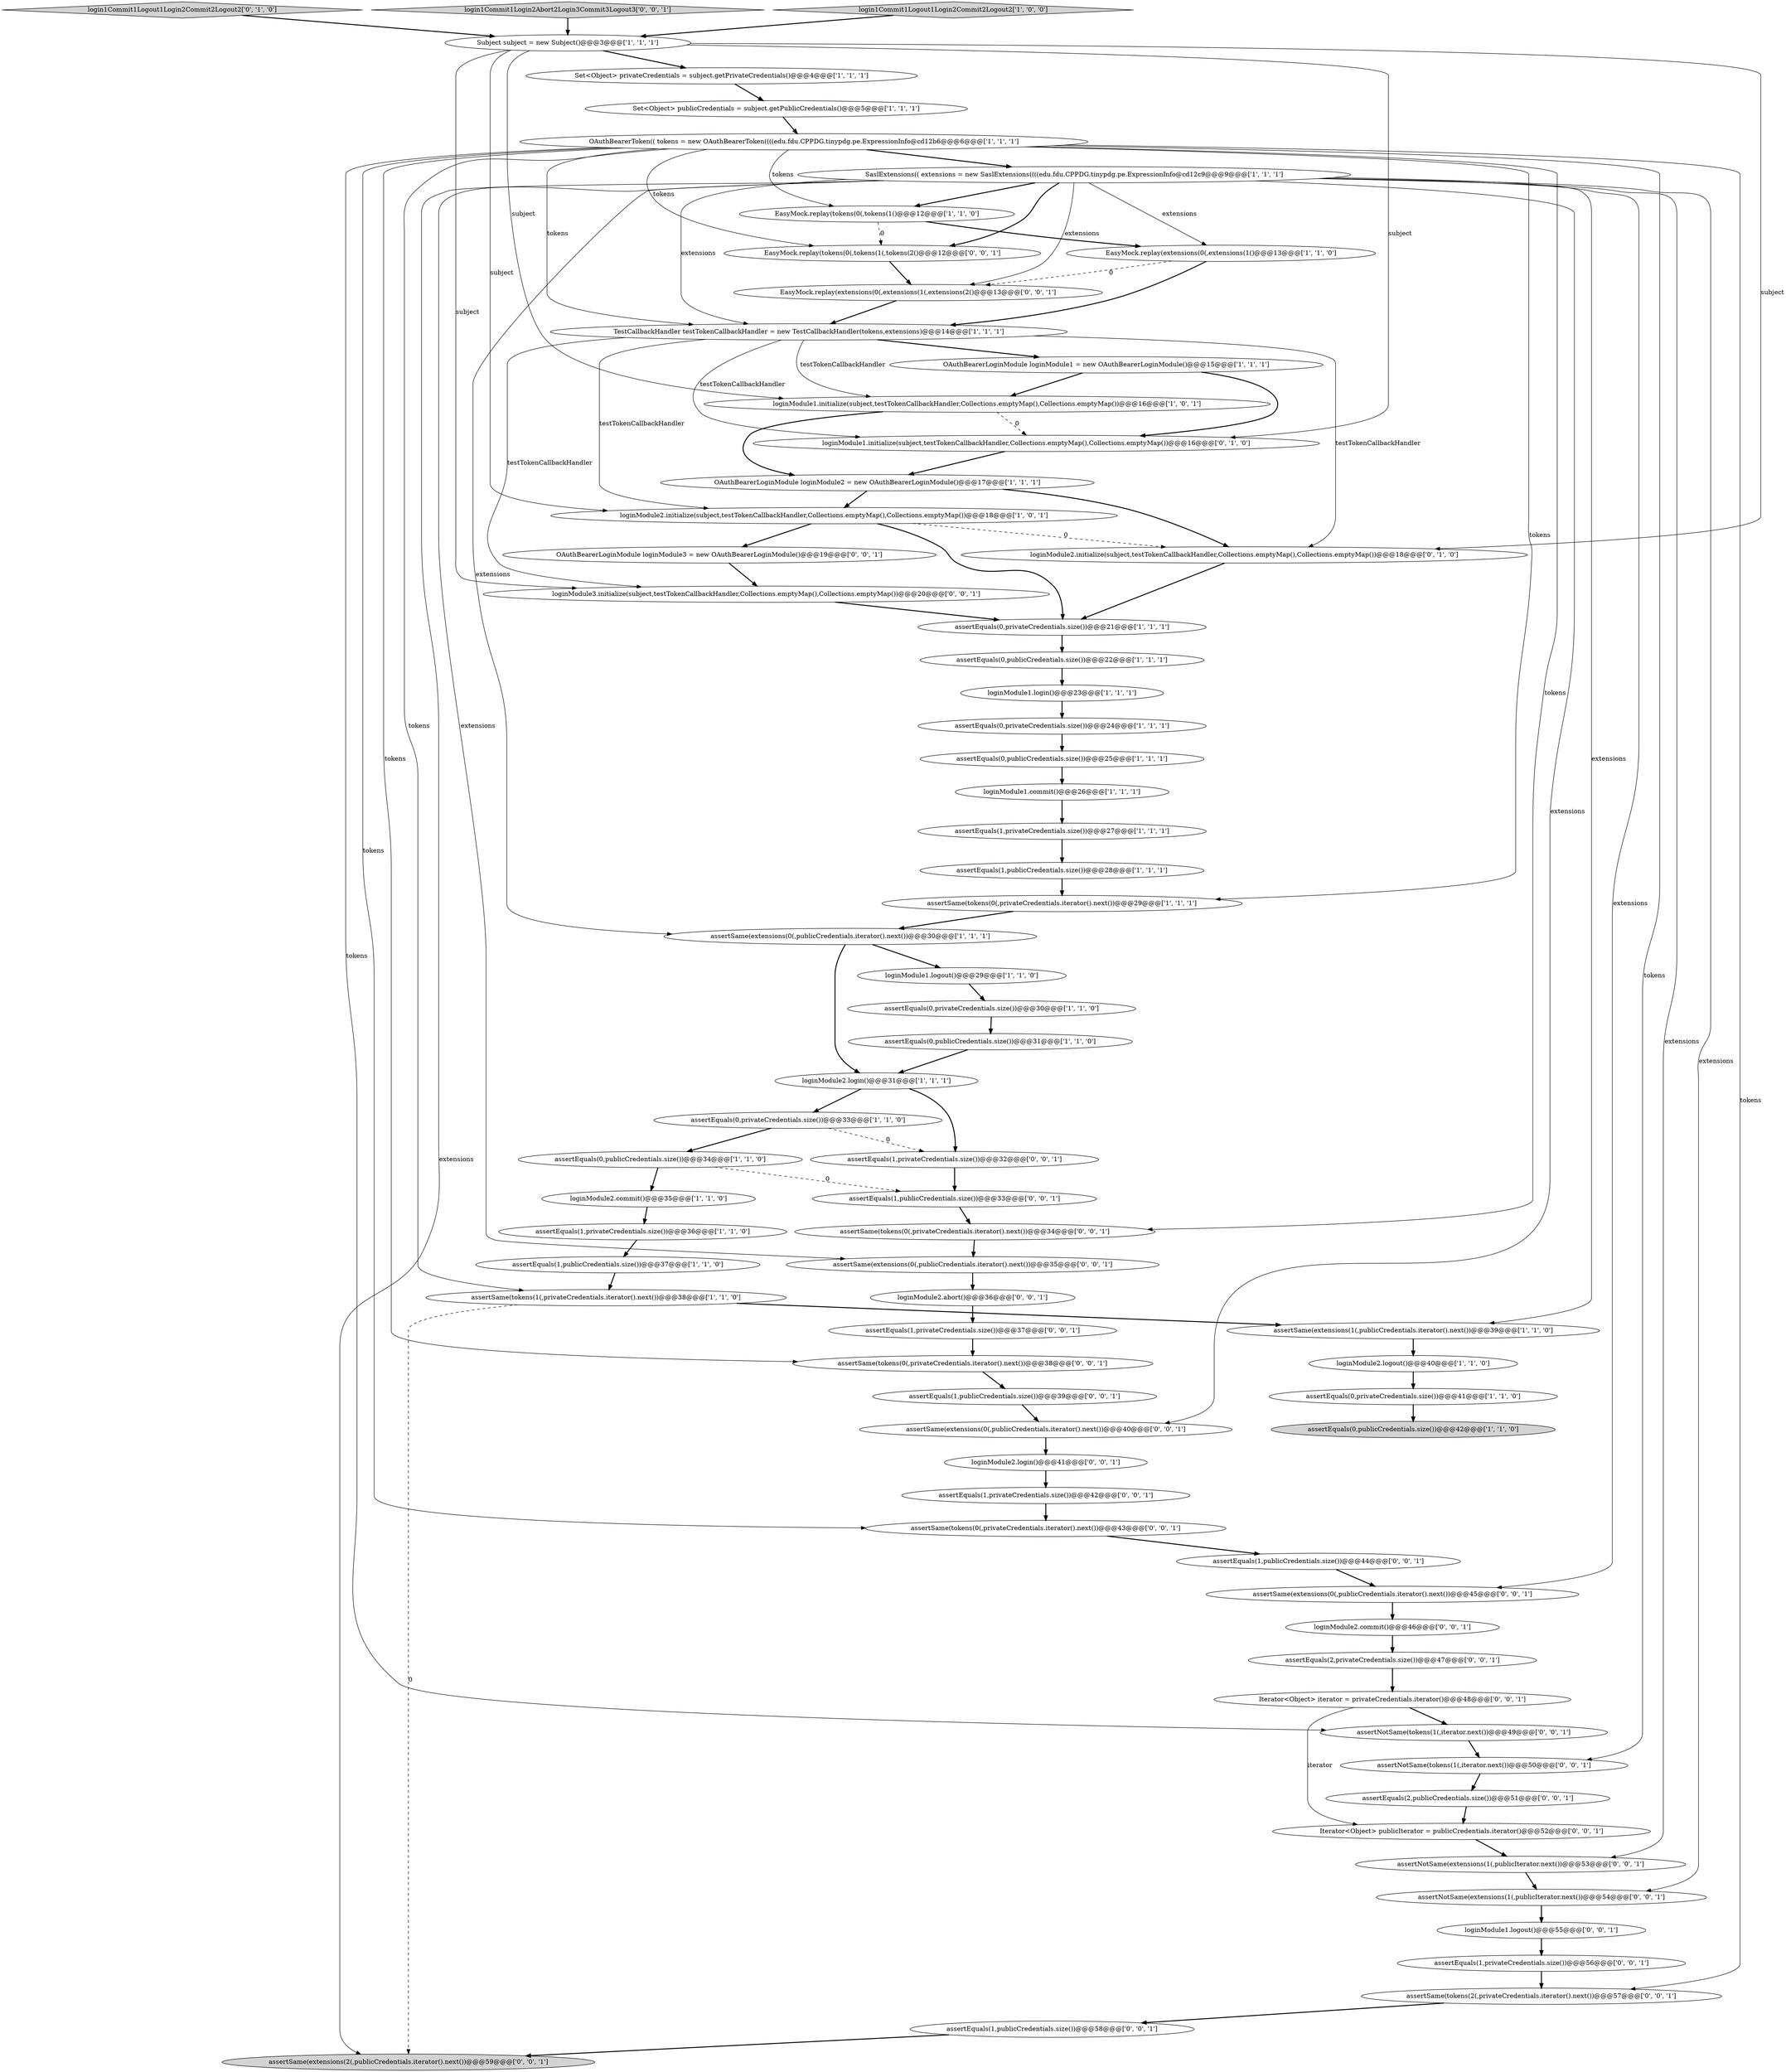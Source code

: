 digraph {
46 [style = filled, label = "Iterator<Object> publicIterator = publicCredentials.iterator()@@@52@@@['0', '0', '1']", fillcolor = white, shape = ellipse image = "AAA0AAABBB3BBB"];
56 [style = filled, label = "OAuthBearerLoginModule loginModule3 = new OAuthBearerLoginModule()@@@19@@@['0', '0', '1']", fillcolor = white, shape = ellipse image = "AAA0AAABBB3BBB"];
66 [style = filled, label = "assertEquals(1,privateCredentials.size())@@@37@@@['0', '0', '1']", fillcolor = white, shape = ellipse image = "AAA0AAABBB3BBB"];
37 [style = filled, label = "login1Commit1Logout1Login2Commit2Logout2['0', '1', '0']", fillcolor = lightgray, shape = diamond image = "AAA0AAABBB2BBB"];
1 [style = filled, label = "assertSame(extensions(1(,publicCredentials.iterator().next())@@@39@@@['1', '1', '0']", fillcolor = white, shape = ellipse image = "AAA0AAABBB1BBB"];
30 [style = filled, label = "Set<Object> publicCredentials = subject.getPublicCredentials()@@@5@@@['1', '1', '1']", fillcolor = white, shape = ellipse image = "AAA0AAABBB1BBB"];
4 [style = filled, label = "loginModule1.login()@@@23@@@['1', '1', '1']", fillcolor = white, shape = ellipse image = "AAA0AAABBB1BBB"];
31 [style = filled, label = "SaslExtensions(( extensions = new SaslExtensions((((edu.fdu.CPPDG.tinypdg.pe.ExpressionInfo@cd12c9@@@9@@@['1', '1', '1']", fillcolor = white, shape = ellipse image = "AAA0AAABBB1BBB"];
60 [style = filled, label = "assertSame(tokens(0(,privateCredentials.iterator().next())@@@43@@@['0', '0', '1']", fillcolor = white, shape = ellipse image = "AAA0AAABBB3BBB"];
63 [style = filled, label = "assertSame(tokens(2(,privateCredentials.iterator().next())@@@57@@@['0', '0', '1']", fillcolor = white, shape = ellipse image = "AAA0AAABBB3BBB"];
65 [style = filled, label = "assertSame(extensions(0(,publicCredentials.iterator().next())@@@45@@@['0', '0', '1']", fillcolor = white, shape = ellipse image = "AAA0AAABBB3BBB"];
67 [style = filled, label = "login1Commit1Login2Abort2Login3Commit3Logout3['0', '0', '1']", fillcolor = lightgray, shape = diamond image = "AAA0AAABBB3BBB"];
71 [style = filled, label = "assertSame(extensions(2(,publicCredentials.iterator().next())@@@59@@@['0', '0', '1']", fillcolor = lightgray, shape = ellipse image = "AAA0AAABBB3BBB"];
12 [style = filled, label = "assertEquals(1,publicCredentials.size())@@@37@@@['1', '1', '0']", fillcolor = white, shape = ellipse image = "AAA0AAABBB1BBB"];
7 [style = filled, label = "Set<Object> privateCredentials = subject.getPrivateCredentials()@@@4@@@['1', '1', '1']", fillcolor = white, shape = ellipse image = "AAA0AAABBB1BBB"];
26 [style = filled, label = "loginModule2.initialize(subject,testTokenCallbackHandler,Collections.emptyMap(),Collections.emptyMap())@@@18@@@['1', '0', '1']", fillcolor = white, shape = ellipse image = "AAA0AAABBB1BBB"];
61 [style = filled, label = "assertSame(extensions(0(,publicCredentials.iterator().next())@@@35@@@['0', '0', '1']", fillcolor = white, shape = ellipse image = "AAA0AAABBB3BBB"];
51 [style = filled, label = "assertNotSame(extensions(1(,publicIterator.next())@@@54@@@['0', '0', '1']", fillcolor = white, shape = ellipse image = "AAA0AAABBB3BBB"];
29 [style = filled, label = "assertEquals(0,privateCredentials.size())@@@30@@@['1', '1', '0']", fillcolor = white, shape = ellipse image = "AAA0AAABBB1BBB"];
32 [style = filled, label = "loginModule1.logout()@@@29@@@['1', '1', '0']", fillcolor = white, shape = ellipse image = "AAA0AAABBB1BBB"];
55 [style = filled, label = "assertEquals(1,privateCredentials.size())@@@42@@@['0', '0', '1']", fillcolor = white, shape = ellipse image = "AAA0AAABBB3BBB"];
35 [style = filled, label = "EasyMock.replay(tokens(0(,tokens(1()@@@12@@@['1', '1', '0']", fillcolor = white, shape = ellipse image = "AAA0AAABBB1BBB"];
62 [style = filled, label = "assertNotSame(extensions(1(,publicIterator.next())@@@53@@@['0', '0', '1']", fillcolor = white, shape = ellipse image = "AAA0AAABBB3BBB"];
48 [style = filled, label = "assertEquals(2,publicCredentials.size())@@@51@@@['0', '0', '1']", fillcolor = white, shape = ellipse image = "AAA0AAABBB3BBB"];
22 [style = filled, label = "assertEquals(1,privateCredentials.size())@@@36@@@['1', '1', '0']", fillcolor = white, shape = ellipse image = "AAA0AAABBB1BBB"];
8 [style = filled, label = "loginModule2.commit()@@@35@@@['1', '1', '0']", fillcolor = white, shape = ellipse image = "AAA0AAABBB1BBB"];
40 [style = filled, label = "EasyMock.replay(extensions(0(,extensions(1(,extensions(2()@@@13@@@['0', '0', '1']", fillcolor = white, shape = ellipse image = "AAA0AAABBB3BBB"];
47 [style = filled, label = "loginModule3.initialize(subject,testTokenCallbackHandler,Collections.emptyMap(),Collections.emptyMap())@@@20@@@['0', '0', '1']", fillcolor = white, shape = ellipse image = "AAA0AAABBB3BBB"];
23 [style = filled, label = "assertEquals(1,privateCredentials.size())@@@27@@@['1', '1', '1']", fillcolor = white, shape = ellipse image = "AAA0AAABBB1BBB"];
44 [style = filled, label = "loginModule2.commit()@@@46@@@['0', '0', '1']", fillcolor = white, shape = ellipse image = "AAA0AAABBB3BBB"];
16 [style = filled, label = "assertEquals(0,publicCredentials.size())@@@25@@@['1', '1', '1']", fillcolor = white, shape = ellipse image = "AAA0AAABBB1BBB"];
43 [style = filled, label = "assertEquals(1,publicCredentials.size())@@@44@@@['0', '0', '1']", fillcolor = white, shape = ellipse image = "AAA0AAABBB3BBB"];
3 [style = filled, label = "assertSame(tokens(1(,privateCredentials.iterator().next())@@@38@@@['1', '1', '0']", fillcolor = white, shape = ellipse image = "AAA0AAABBB1BBB"];
39 [style = filled, label = "loginModule2.initialize(subject,testTokenCallbackHandler,Collections.emptyMap(),Collections.emptyMap())@@@18@@@['0', '1', '0']", fillcolor = white, shape = ellipse image = "AAA1AAABBB2BBB"];
41 [style = filled, label = "assertSame(tokens(0(,privateCredentials.iterator().next())@@@38@@@['0', '0', '1']", fillcolor = white, shape = ellipse image = "AAA0AAABBB3BBB"];
64 [style = filled, label = "assertEquals(1,publicCredentials.size())@@@58@@@['0', '0', '1']", fillcolor = white, shape = ellipse image = "AAA0AAABBB3BBB"];
24 [style = filled, label = "OAuthBearerToken(( tokens = new OAuthBearerToken((((edu.fdu.CPPDG.tinypdg.pe.ExpressionInfo@cd12b6@@@6@@@['1', '1', '1']", fillcolor = white, shape = ellipse image = "AAA0AAABBB1BBB"];
27 [style = filled, label = "assertEquals(0,publicCredentials.size())@@@34@@@['1', '1', '0']", fillcolor = white, shape = ellipse image = "AAA0AAABBB1BBB"];
17 [style = filled, label = "assertEquals(0,privateCredentials.size())@@@21@@@['1', '1', '1']", fillcolor = white, shape = ellipse image = "AAA0AAABBB1BBB"];
36 [style = filled, label = "OAuthBearerLoginModule loginModule2 = new OAuthBearerLoginModule()@@@17@@@['1', '1', '1']", fillcolor = white, shape = ellipse image = "AAA0AAABBB1BBB"];
28 [style = filled, label = "OAuthBearerLoginModule loginModule1 = new OAuthBearerLoginModule()@@@15@@@['1', '1', '1']", fillcolor = white, shape = ellipse image = "AAA0AAABBB1BBB"];
38 [style = filled, label = "loginModule1.initialize(subject,testTokenCallbackHandler,Collections.emptyMap(),Collections.emptyMap())@@@16@@@['0', '1', '0']", fillcolor = white, shape = ellipse image = "AAA1AAABBB2BBB"];
57 [style = filled, label = "assertEquals(1,privateCredentials.size())@@@56@@@['0', '0', '1']", fillcolor = white, shape = ellipse image = "AAA0AAABBB3BBB"];
72 [style = filled, label = "loginModule2.abort()@@@36@@@['0', '0', '1']", fillcolor = white, shape = ellipse image = "AAA0AAABBB3BBB"];
13 [style = filled, label = "login1Commit1Logout1Login2Commit2Logout2['1', '0', '0']", fillcolor = lightgray, shape = diamond image = "AAA0AAABBB1BBB"];
20 [style = filled, label = "assertEquals(0,publicCredentials.size())@@@42@@@['1', '1', '0']", fillcolor = lightgray, shape = ellipse image = "AAA0AAABBB1BBB"];
0 [style = filled, label = "assertEquals(0,privateCredentials.size())@@@24@@@['1', '1', '1']", fillcolor = white, shape = ellipse image = "AAA0AAABBB1BBB"];
25 [style = filled, label = "assertSame(extensions(0(,publicCredentials.iterator().next())@@@30@@@['1', '1', '1']", fillcolor = white, shape = ellipse image = "AAA0AAABBB1BBB"];
14 [style = filled, label = "loginModule2.login()@@@31@@@['1', '1', '1']", fillcolor = white, shape = ellipse image = "AAA0AAABBB1BBB"];
2 [style = filled, label = "assertSame(tokens(0(,privateCredentials.iterator().next())@@@29@@@['1', '1', '1']", fillcolor = white, shape = ellipse image = "AAA0AAABBB1BBB"];
52 [style = filled, label = "assertSame(tokens(0(,privateCredentials.iterator().next())@@@34@@@['0', '0', '1']", fillcolor = white, shape = ellipse image = "AAA0AAABBB3BBB"];
5 [style = filled, label = "assertEquals(0,privateCredentials.size())@@@41@@@['1', '1', '0']", fillcolor = white, shape = ellipse image = "AAA0AAABBB1BBB"];
58 [style = filled, label = "loginModule2.login()@@@41@@@['0', '0', '1']", fillcolor = white, shape = ellipse image = "AAA0AAABBB3BBB"];
18 [style = filled, label = "assertEquals(0,publicCredentials.size())@@@22@@@['1', '1', '1']", fillcolor = white, shape = ellipse image = "AAA0AAABBB1BBB"];
34 [style = filled, label = "EasyMock.replay(extensions(0(,extensions(1()@@@13@@@['1', '1', '0']", fillcolor = white, shape = ellipse image = "AAA0AAABBB1BBB"];
54 [style = filled, label = "assertEquals(1,publicCredentials.size())@@@39@@@['0', '0', '1']", fillcolor = white, shape = ellipse image = "AAA0AAABBB3BBB"];
53 [style = filled, label = "assertEquals(1,publicCredentials.size())@@@33@@@['0', '0', '1']", fillcolor = white, shape = ellipse image = "AAA0AAABBB3BBB"];
19 [style = filled, label = "assertEquals(0,privateCredentials.size())@@@33@@@['1', '1', '0']", fillcolor = white, shape = ellipse image = "AAA0AAABBB1BBB"];
11 [style = filled, label = "TestCallbackHandler testTokenCallbackHandler = new TestCallbackHandler(tokens,extensions)@@@14@@@['1', '1', '1']", fillcolor = white, shape = ellipse image = "AAA0AAABBB1BBB"];
21 [style = filled, label = "Subject subject = new Subject()@@@3@@@['1', '1', '1']", fillcolor = white, shape = ellipse image = "AAA0AAABBB1BBB"];
68 [style = filled, label = "assertEquals(1,privateCredentials.size())@@@32@@@['0', '0', '1']", fillcolor = white, shape = ellipse image = "AAA0AAABBB3BBB"];
42 [style = filled, label = "assertNotSame(tokens(1(,iterator.next())@@@50@@@['0', '0', '1']", fillcolor = white, shape = ellipse image = "AAA0AAABBB3BBB"];
6 [style = filled, label = "loginModule1.commit()@@@26@@@['1', '1', '1']", fillcolor = white, shape = ellipse image = "AAA0AAABBB1BBB"];
9 [style = filled, label = "assertEquals(0,publicCredentials.size())@@@31@@@['1', '1', '0']", fillcolor = white, shape = ellipse image = "AAA0AAABBB1BBB"];
50 [style = filled, label = "assertNotSame(tokens(1(,iterator.next())@@@49@@@['0', '0', '1']", fillcolor = white, shape = ellipse image = "AAA0AAABBB3BBB"];
45 [style = filled, label = "assertEquals(2,privateCredentials.size())@@@47@@@['0', '0', '1']", fillcolor = white, shape = ellipse image = "AAA0AAABBB3BBB"];
49 [style = filled, label = "assertSame(extensions(0(,publicCredentials.iterator().next())@@@40@@@['0', '0', '1']", fillcolor = white, shape = ellipse image = "AAA0AAABBB3BBB"];
59 [style = filled, label = "Iterator<Object> iterator = privateCredentials.iterator()@@@48@@@['0', '0', '1']", fillcolor = white, shape = ellipse image = "AAA0AAABBB3BBB"];
15 [style = filled, label = "loginModule1.initialize(subject,testTokenCallbackHandler,Collections.emptyMap(),Collections.emptyMap())@@@16@@@['1', '0', '1']", fillcolor = white, shape = ellipse image = "AAA0AAABBB1BBB"];
33 [style = filled, label = "loginModule2.logout()@@@40@@@['1', '1', '0']", fillcolor = white, shape = ellipse image = "AAA0AAABBB1BBB"];
69 [style = filled, label = "EasyMock.replay(tokens(0(,tokens(1(,tokens(2()@@@12@@@['0', '0', '1']", fillcolor = white, shape = ellipse image = "AAA0AAABBB3BBB"];
70 [style = filled, label = "loginModule1.logout()@@@55@@@['0', '0', '1']", fillcolor = white, shape = ellipse image = "AAA0AAABBB3BBB"];
10 [style = filled, label = "assertEquals(1,publicCredentials.size())@@@28@@@['1', '1', '1']", fillcolor = white, shape = ellipse image = "AAA0AAABBB1BBB"];
39->17 [style = bold, label=""];
58->55 [style = bold, label=""];
26->17 [style = bold, label=""];
38->36 [style = bold, label=""];
24->63 [style = solid, label="tokens"];
31->62 [style = solid, label="extensions"];
67->21 [style = bold, label=""];
21->15 [style = solid, label="subject"];
23->10 [style = bold, label=""];
59->46 [style = solid, label="iterator"];
53->52 [style = bold, label=""];
24->42 [style = solid, label="tokens"];
69->40 [style = bold, label=""];
14->19 [style = bold, label=""];
3->1 [style = bold, label=""];
1->33 [style = bold, label=""];
41->54 [style = bold, label=""];
19->27 [style = bold, label=""];
15->38 [style = dashed, label="0"];
21->26 [style = solid, label="subject"];
16->6 [style = bold, label=""];
31->61 [style = solid, label="extensions"];
31->34 [style = solid, label="extensions"];
9->14 [style = bold, label=""];
24->52 [style = solid, label="tokens"];
26->56 [style = bold, label=""];
63->64 [style = bold, label=""];
3->71 [style = dashed, label="0"];
24->60 [style = solid, label="tokens"];
26->39 [style = dashed, label="0"];
35->34 [style = bold, label=""];
40->11 [style = bold, label=""];
52->61 [style = bold, label=""];
28->38 [style = bold, label=""];
25->14 [style = bold, label=""];
65->44 [style = bold, label=""];
21->38 [style = solid, label="subject"];
31->71 [style = solid, label="extensions"];
35->69 [style = dashed, label="0"];
27->8 [style = bold, label=""];
37->21 [style = bold, label=""];
61->72 [style = bold, label=""];
60->43 [style = bold, label=""];
21->39 [style = solid, label="subject"];
0->16 [style = bold, label=""];
15->36 [style = bold, label=""];
8->22 [style = bold, label=""];
31->49 [style = solid, label="extensions"];
49->58 [style = bold, label=""];
11->26 [style = solid, label="testTokenCallbackHandler"];
32->29 [style = bold, label=""];
11->28 [style = bold, label=""];
6->23 [style = bold, label=""];
34->40 [style = dashed, label="0"];
27->53 [style = dashed, label="0"];
64->71 [style = bold, label=""];
57->63 [style = bold, label=""];
11->38 [style = solid, label="testTokenCallbackHandler"];
31->65 [style = solid, label="extensions"];
72->66 [style = bold, label=""];
33->5 [style = bold, label=""];
62->51 [style = bold, label=""];
24->35 [style = solid, label="tokens"];
31->69 [style = bold, label=""];
24->2 [style = solid, label="tokens"];
45->59 [style = bold, label=""];
28->15 [style = bold, label=""];
43->65 [style = bold, label=""];
66->41 [style = bold, label=""];
19->68 [style = dashed, label="0"];
24->31 [style = bold, label=""];
24->69 [style = solid, label="tokens"];
31->51 [style = solid, label="extensions"];
12->3 [style = bold, label=""];
21->47 [style = solid, label="subject"];
24->41 [style = solid, label="tokens"];
56->47 [style = bold, label=""];
21->7 [style = bold, label=""];
31->1 [style = solid, label="extensions"];
22->12 [style = bold, label=""];
68->53 [style = bold, label=""];
51->70 [style = bold, label=""];
29->9 [style = bold, label=""];
25->32 [style = bold, label=""];
54->49 [style = bold, label=""];
24->11 [style = solid, label="tokens"];
10->2 [style = bold, label=""];
70->57 [style = bold, label=""];
31->25 [style = solid, label="extensions"];
59->50 [style = bold, label=""];
44->45 [style = bold, label=""];
34->11 [style = bold, label=""];
11->15 [style = solid, label="testTokenCallbackHandler"];
24->50 [style = solid, label="tokens"];
50->42 [style = bold, label=""];
31->11 [style = solid, label="extensions"];
2->25 [style = bold, label=""];
42->48 [style = bold, label=""];
31->35 [style = bold, label=""];
46->62 [style = bold, label=""];
11->39 [style = solid, label="testTokenCallbackHandler"];
47->17 [style = bold, label=""];
36->26 [style = bold, label=""];
5->20 [style = bold, label=""];
48->46 [style = bold, label=""];
55->60 [style = bold, label=""];
11->47 [style = solid, label="testTokenCallbackHandler"];
31->40 [style = solid, label="extensions"];
14->68 [style = bold, label=""];
30->24 [style = bold, label=""];
36->39 [style = bold, label=""];
24->3 [style = solid, label="tokens"];
4->0 [style = bold, label=""];
18->4 [style = bold, label=""];
7->30 [style = bold, label=""];
13->21 [style = bold, label=""];
17->18 [style = bold, label=""];
}
